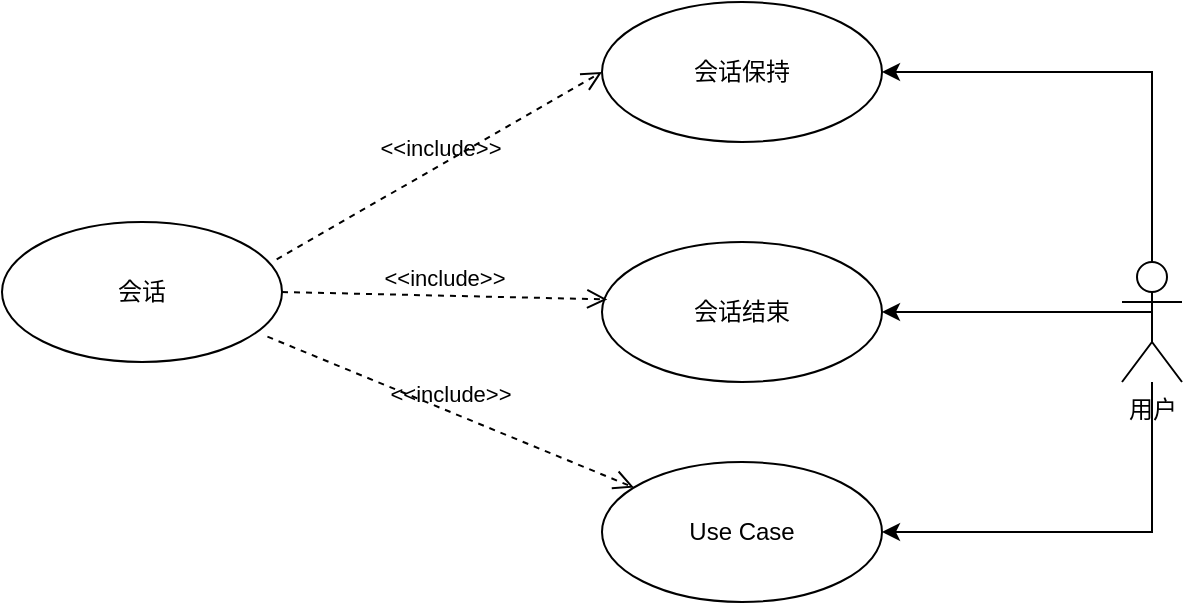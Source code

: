 <mxfile version="20.5.3" type="github">
  <diagram id="3bXa8_pg_NiVko2rti2h" name="第 1 页">
    <mxGraphModel dx="782" dy="468" grid="1" gridSize="10" guides="1" tooltips="1" connect="1" arrows="1" fold="1" page="1" pageScale="1" pageWidth="827" pageHeight="1169" math="0" shadow="0">
      <root>
        <mxCell id="0" />
        <mxCell id="1" parent="0" />
        <mxCell id="Mz_SiDC4PPgwfu439jaN-1" value="会话" style="ellipse;whiteSpace=wrap;html=1;" vertex="1" parent="1">
          <mxGeometry x="220" y="150" width="140" height="70" as="geometry" />
        </mxCell>
        <mxCell id="Mz_SiDC4PPgwfu439jaN-13" style="edgeStyle=orthogonalEdgeStyle;rounded=0;orthogonalLoop=1;jettySize=auto;html=1;exitX=0.5;exitY=0;exitDx=0;exitDy=0;exitPerimeter=0;" edge="1" parent="1" source="Mz_SiDC4PPgwfu439jaN-2" target="Mz_SiDC4PPgwfu439jaN-3">
          <mxGeometry relative="1" as="geometry">
            <Array as="points">
              <mxPoint x="795" y="75" />
            </Array>
          </mxGeometry>
        </mxCell>
        <mxCell id="Mz_SiDC4PPgwfu439jaN-14" style="edgeStyle=orthogonalEdgeStyle;rounded=0;orthogonalLoop=1;jettySize=auto;html=1;exitX=0.5;exitY=0.5;exitDx=0;exitDy=0;exitPerimeter=0;entryX=1;entryY=0.5;entryDx=0;entryDy=0;" edge="1" parent="1" source="Mz_SiDC4PPgwfu439jaN-2" target="Mz_SiDC4PPgwfu439jaN-4">
          <mxGeometry relative="1" as="geometry">
            <Array as="points">
              <mxPoint x="795" y="195" />
            </Array>
          </mxGeometry>
        </mxCell>
        <mxCell id="Mz_SiDC4PPgwfu439jaN-15" style="edgeStyle=orthogonalEdgeStyle;rounded=0;orthogonalLoop=1;jettySize=auto;html=1;" edge="1" parent="1" source="Mz_SiDC4PPgwfu439jaN-2" target="Mz_SiDC4PPgwfu439jaN-5">
          <mxGeometry relative="1" as="geometry">
            <Array as="points">
              <mxPoint x="795" y="305" />
            </Array>
          </mxGeometry>
        </mxCell>
        <mxCell id="Mz_SiDC4PPgwfu439jaN-2" value="用户" style="shape=umlActor;verticalLabelPosition=bottom;verticalAlign=top;html=1;" vertex="1" parent="1">
          <mxGeometry x="780" y="170" width="30" height="60" as="geometry" />
        </mxCell>
        <mxCell id="Mz_SiDC4PPgwfu439jaN-3" value="会话保持" style="ellipse;whiteSpace=wrap;html=1;" vertex="1" parent="1">
          <mxGeometry x="520" y="40" width="140" height="70" as="geometry" />
        </mxCell>
        <mxCell id="Mz_SiDC4PPgwfu439jaN-4" value="会话结束" style="ellipse;whiteSpace=wrap;html=1;" vertex="1" parent="1">
          <mxGeometry x="520" y="160" width="140" height="70" as="geometry" />
        </mxCell>
        <mxCell id="Mz_SiDC4PPgwfu439jaN-5" value="Use Case" style="ellipse;whiteSpace=wrap;html=1;" vertex="1" parent="1">
          <mxGeometry x="520" y="270" width="140" height="70" as="geometry" />
        </mxCell>
        <mxCell id="Mz_SiDC4PPgwfu439jaN-6" value="&amp;lt;&amp;lt;include&amp;gt;&amp;gt;" style="endArrow=open;startArrow=none;endFill=0;startFill=0;endSize=8;html=1;verticalAlign=bottom;dashed=1;labelBackgroundColor=none;rounded=0;entryX=0;entryY=0.5;entryDx=0;entryDy=0;exitX=0.981;exitY=0.267;exitDx=0;exitDy=0;exitPerimeter=0;" edge="1" parent="1" source="Mz_SiDC4PPgwfu439jaN-1" target="Mz_SiDC4PPgwfu439jaN-3">
          <mxGeometry width="160" relative="1" as="geometry">
            <mxPoint x="360" y="180" as="sourcePoint" />
            <mxPoint x="520" y="190" as="targetPoint" />
          </mxGeometry>
        </mxCell>
        <mxCell id="Mz_SiDC4PPgwfu439jaN-8" value="&amp;lt;&amp;lt;include&amp;gt;&amp;gt;" style="endArrow=open;startArrow=none;endFill=0;startFill=0;endSize=8;html=1;verticalAlign=bottom;dashed=1;labelBackgroundColor=none;rounded=0;exitX=1;exitY=0.5;exitDx=0;exitDy=0;entryX=0.019;entryY=0.41;entryDx=0;entryDy=0;entryPerimeter=0;" edge="1" parent="1" source="Mz_SiDC4PPgwfu439jaN-1" target="Mz_SiDC4PPgwfu439jaN-4">
          <mxGeometry width="160" relative="1" as="geometry">
            <mxPoint x="350" y="269" as="sourcePoint" />
            <mxPoint x="510" y="269" as="targetPoint" />
          </mxGeometry>
        </mxCell>
        <mxCell id="Mz_SiDC4PPgwfu439jaN-9" value="&amp;lt;&amp;lt;include&amp;gt;&amp;gt;" style="endArrow=open;startArrow=none;endFill=0;startFill=0;endSize=8;html=1;verticalAlign=bottom;dashed=1;labelBackgroundColor=none;rounded=0;exitX=0.948;exitY=0.819;exitDx=0;exitDy=0;exitPerimeter=0;" edge="1" parent="1" source="Mz_SiDC4PPgwfu439jaN-1" target="Mz_SiDC4PPgwfu439jaN-5">
          <mxGeometry width="160" relative="1" as="geometry">
            <mxPoint x="320" y="370" as="sourcePoint" />
            <mxPoint x="480" y="370" as="targetPoint" />
          </mxGeometry>
        </mxCell>
      </root>
    </mxGraphModel>
  </diagram>
</mxfile>
